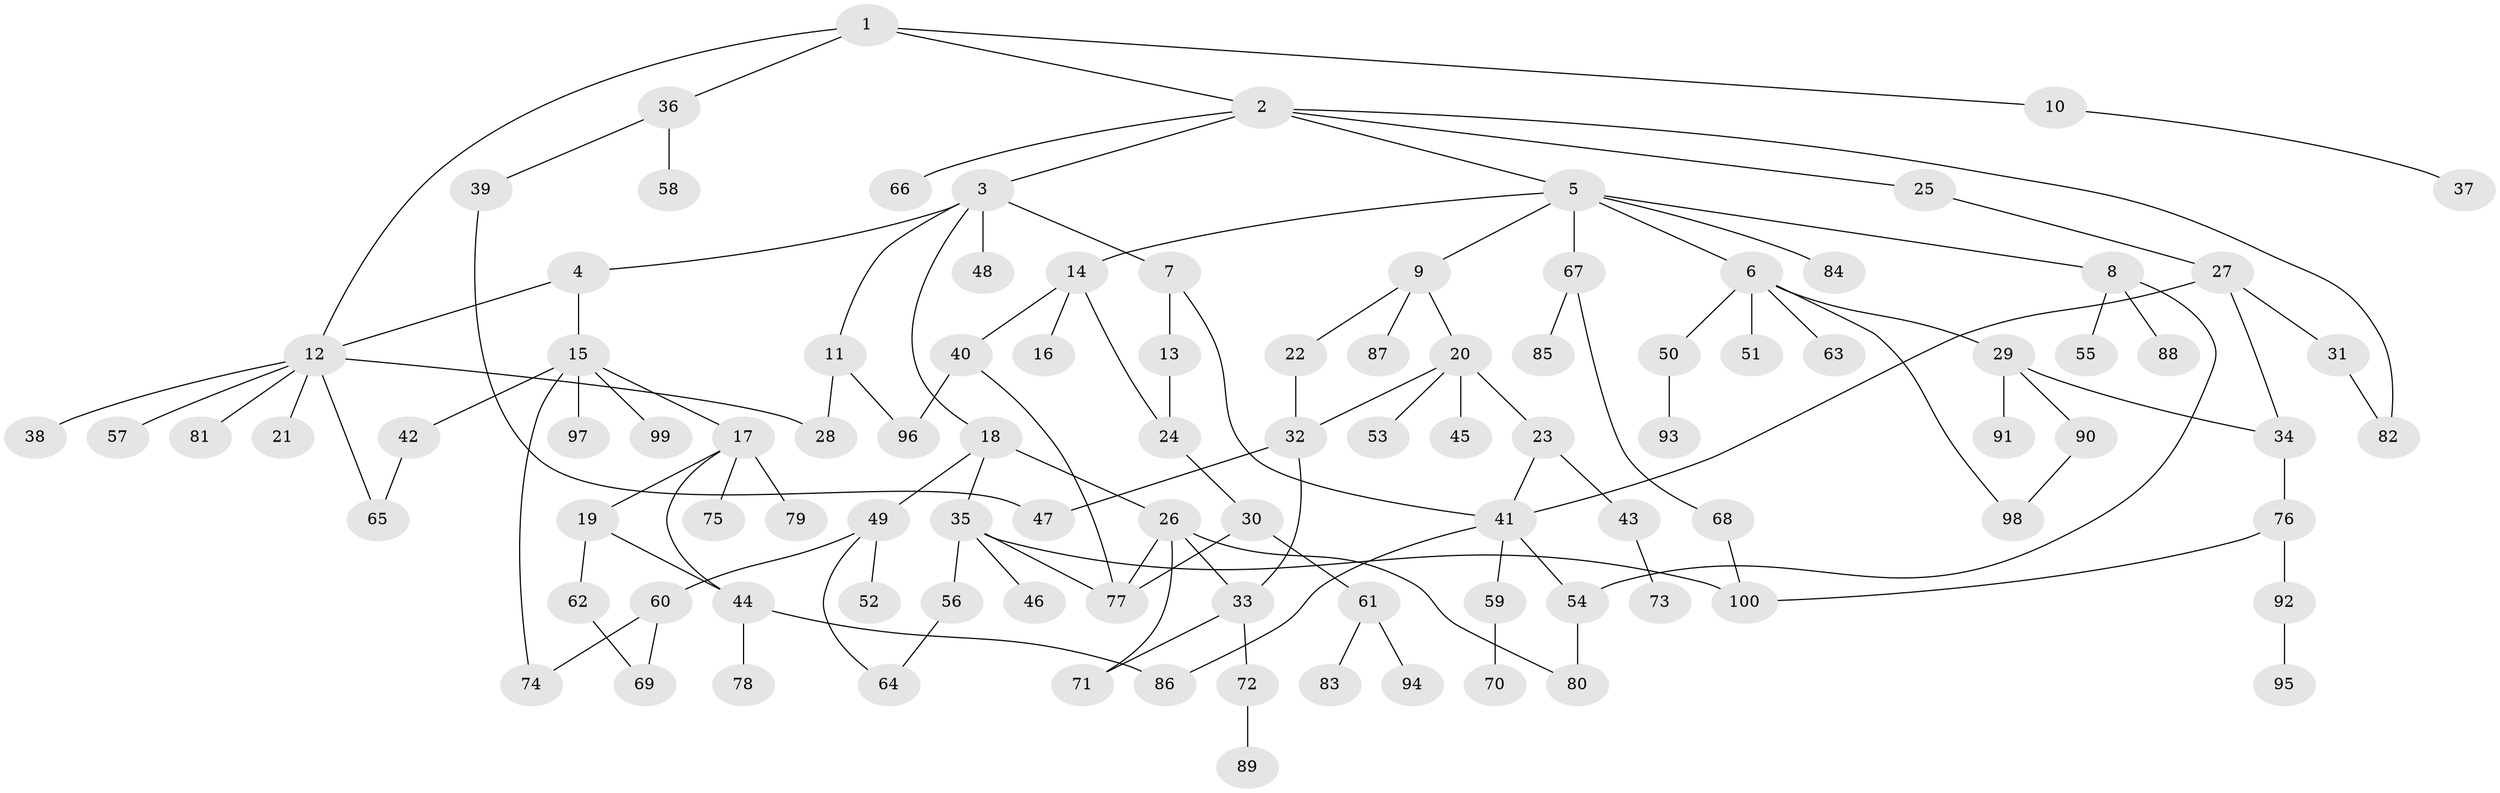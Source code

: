 // Generated by graph-tools (version 1.1) at 2025/38/02/21/25 10:38:51]
// undirected, 100 vertices, 125 edges
graph export_dot {
graph [start="1"]
  node [color=gray90,style=filled];
  1;
  2;
  3;
  4;
  5;
  6;
  7;
  8;
  9;
  10;
  11;
  12;
  13;
  14;
  15;
  16;
  17;
  18;
  19;
  20;
  21;
  22;
  23;
  24;
  25;
  26;
  27;
  28;
  29;
  30;
  31;
  32;
  33;
  34;
  35;
  36;
  37;
  38;
  39;
  40;
  41;
  42;
  43;
  44;
  45;
  46;
  47;
  48;
  49;
  50;
  51;
  52;
  53;
  54;
  55;
  56;
  57;
  58;
  59;
  60;
  61;
  62;
  63;
  64;
  65;
  66;
  67;
  68;
  69;
  70;
  71;
  72;
  73;
  74;
  75;
  76;
  77;
  78;
  79;
  80;
  81;
  82;
  83;
  84;
  85;
  86;
  87;
  88;
  89;
  90;
  91;
  92;
  93;
  94;
  95;
  96;
  97;
  98;
  99;
  100;
  1 -- 2;
  1 -- 10;
  1 -- 36;
  1 -- 12;
  2 -- 3;
  2 -- 5;
  2 -- 25;
  2 -- 66;
  2 -- 82;
  3 -- 4;
  3 -- 7;
  3 -- 11;
  3 -- 18;
  3 -- 48;
  4 -- 12;
  4 -- 15;
  5 -- 6;
  5 -- 8;
  5 -- 9;
  5 -- 14;
  5 -- 67;
  5 -- 84;
  6 -- 29;
  6 -- 50;
  6 -- 51;
  6 -- 63;
  6 -- 98;
  7 -- 13;
  7 -- 41;
  8 -- 54;
  8 -- 55;
  8 -- 88;
  9 -- 20;
  9 -- 22;
  9 -- 87;
  10 -- 37;
  11 -- 96;
  11 -- 28;
  12 -- 21;
  12 -- 28;
  12 -- 38;
  12 -- 57;
  12 -- 65;
  12 -- 81;
  13 -- 24;
  14 -- 16;
  14 -- 40;
  14 -- 24;
  15 -- 17;
  15 -- 42;
  15 -- 74;
  15 -- 97;
  15 -- 99;
  17 -- 19;
  17 -- 44;
  17 -- 75;
  17 -- 79;
  18 -- 26;
  18 -- 35;
  18 -- 49;
  19 -- 62;
  19 -- 44;
  20 -- 23;
  20 -- 32;
  20 -- 45;
  20 -- 53;
  22 -- 32;
  23 -- 41;
  23 -- 43;
  24 -- 30;
  25 -- 27;
  26 -- 33;
  26 -- 77;
  26 -- 71;
  26 -- 80;
  27 -- 31;
  27 -- 34;
  27 -- 41;
  29 -- 34;
  29 -- 90;
  29 -- 91;
  30 -- 61;
  30 -- 77;
  31 -- 82;
  32 -- 47;
  32 -- 33;
  33 -- 71;
  33 -- 72;
  34 -- 76;
  35 -- 46;
  35 -- 56;
  35 -- 77;
  35 -- 100;
  36 -- 39;
  36 -- 58;
  39 -- 47;
  40 -- 77;
  40 -- 96;
  41 -- 59;
  41 -- 86;
  41 -- 54;
  42 -- 65;
  43 -- 73;
  44 -- 78;
  44 -- 86;
  49 -- 52;
  49 -- 60;
  49 -- 64;
  50 -- 93;
  54 -- 80;
  56 -- 64;
  59 -- 70;
  60 -- 69;
  60 -- 74;
  61 -- 83;
  61 -- 94;
  62 -- 69;
  67 -- 68;
  67 -- 85;
  68 -- 100;
  72 -- 89;
  76 -- 92;
  76 -- 100;
  90 -- 98;
  92 -- 95;
}
